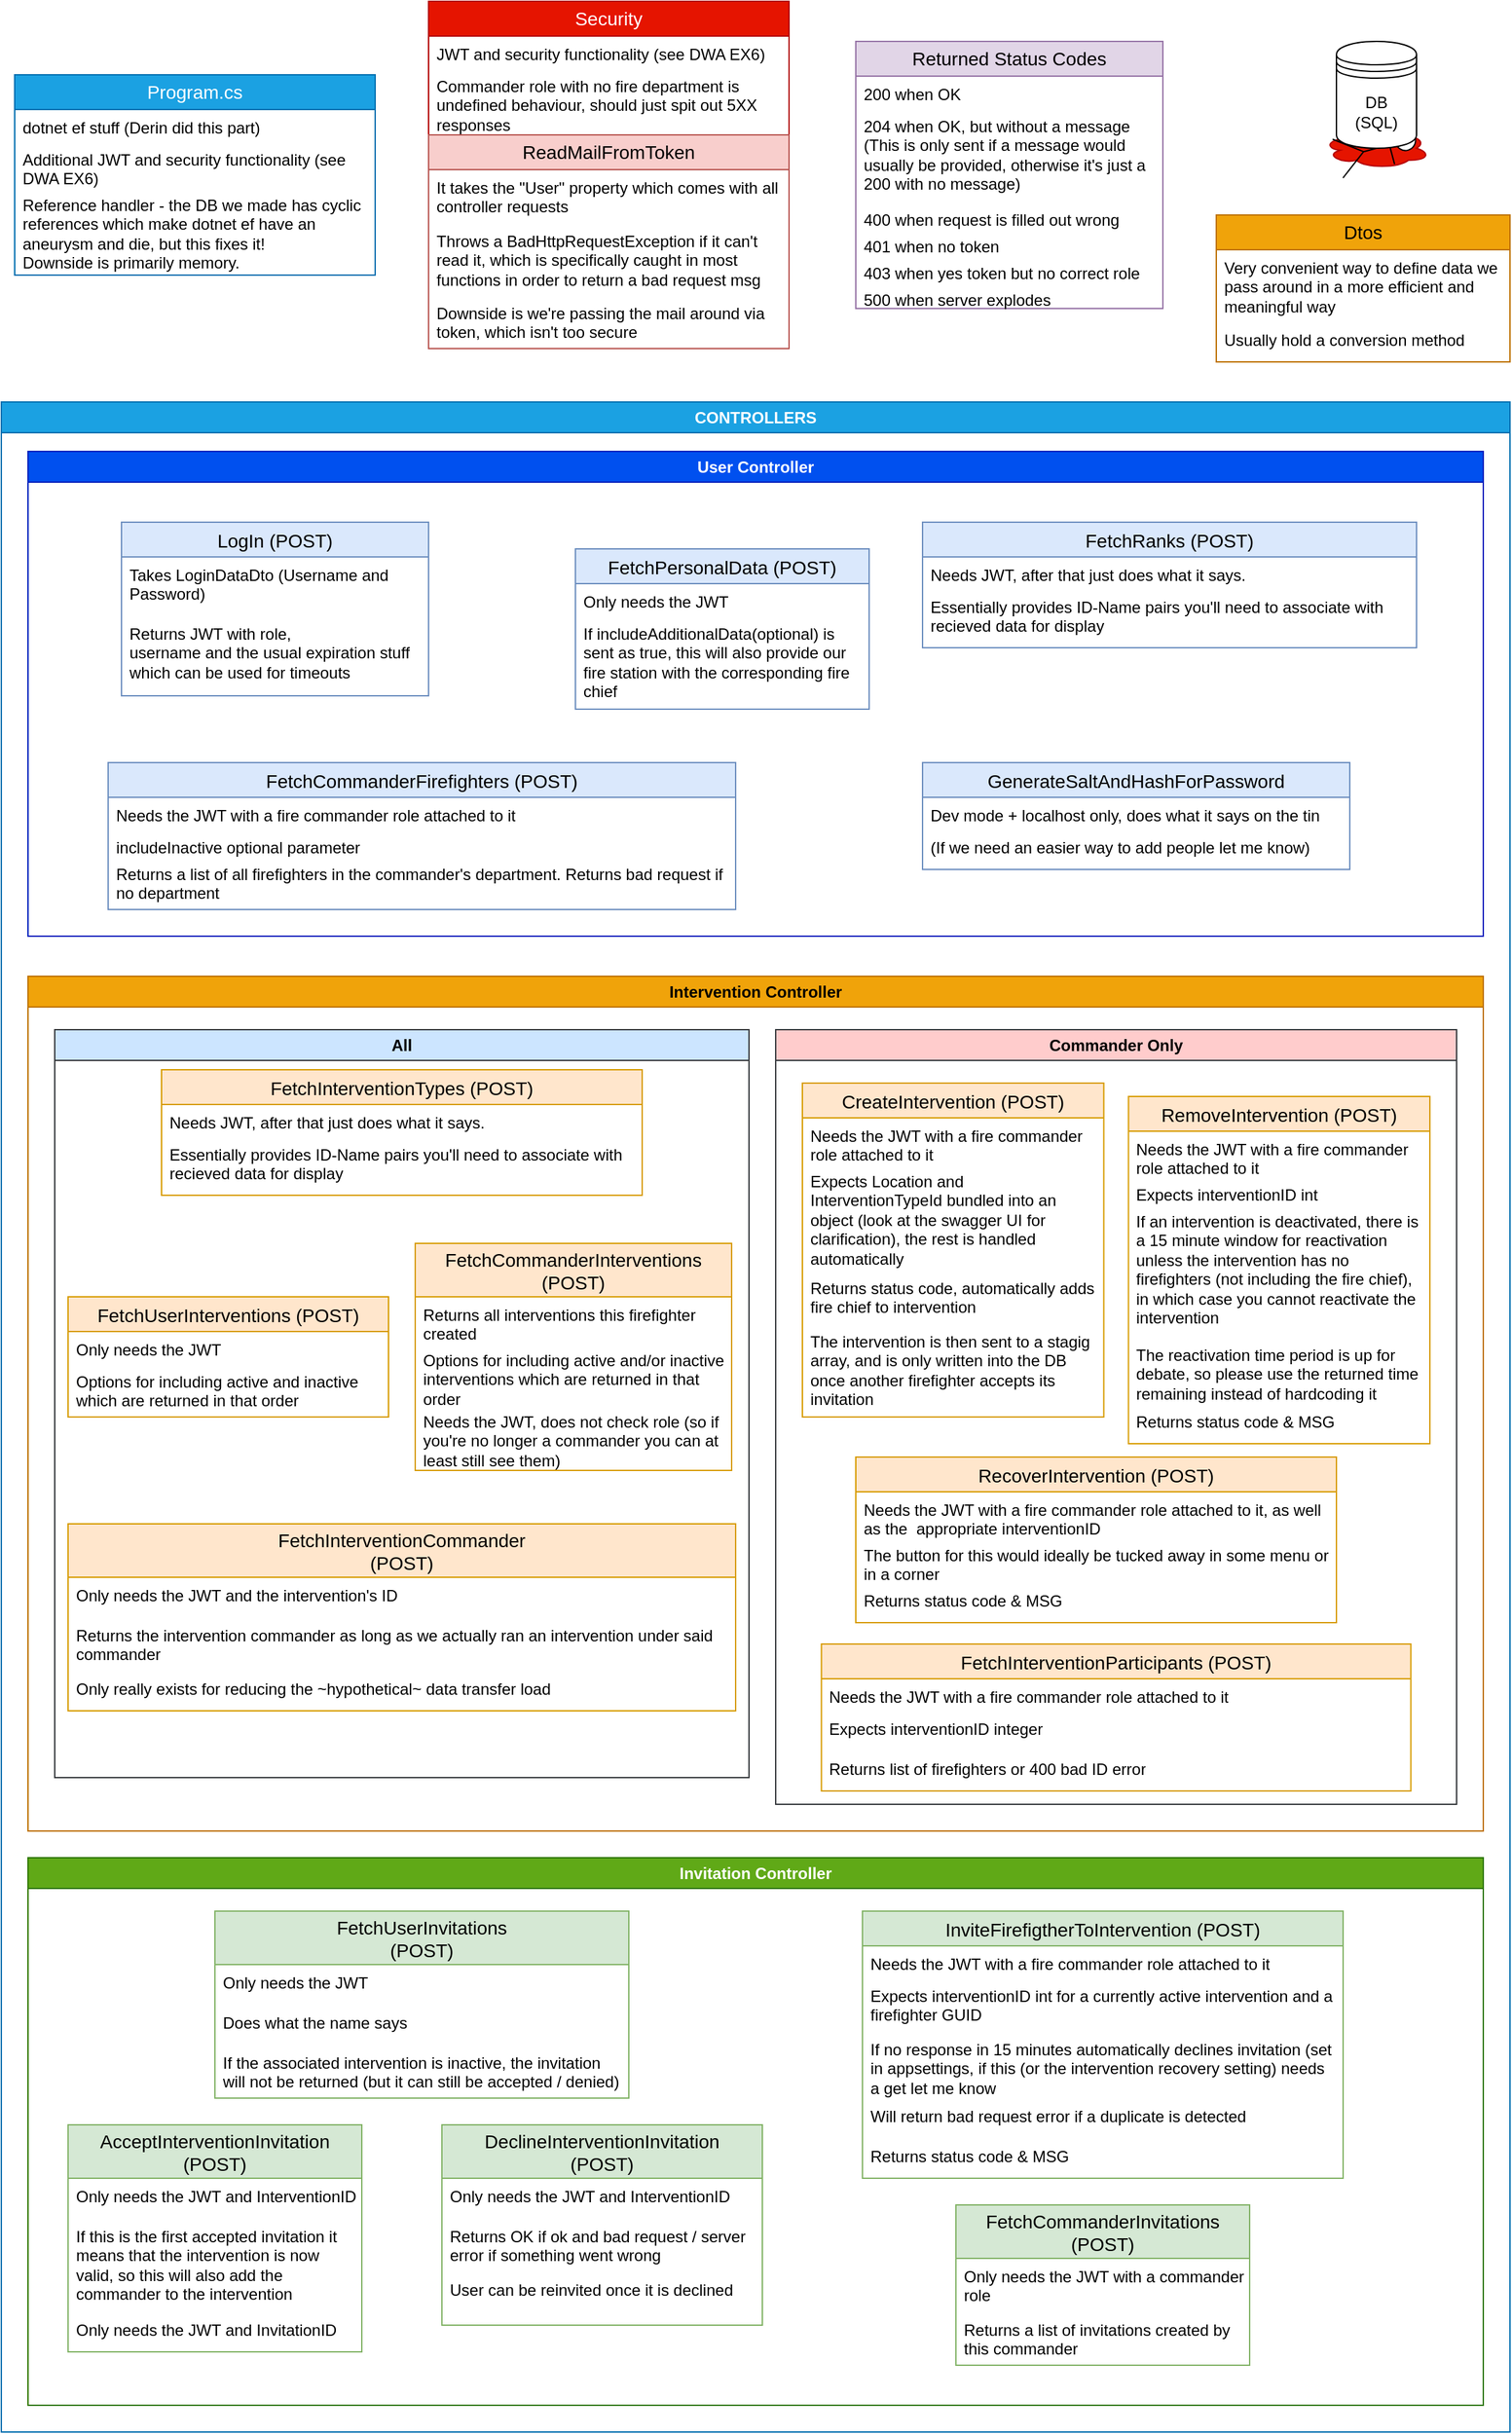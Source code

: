 <mxfile compressed="false" version="20.8.16" type="device">
  <diagram name="Page-1" id="-M5JCUoV6t4QpaWMbMyS">
    <mxGraphModel dx="1418" dy="828" grid="1" gridSize="10" guides="1" tooltips="1" connect="1" arrows="1" fold="1" page="1" pageScale="1" pageWidth="1169" pageHeight="827" math="0" shadow="0">
      <root>
        <mxCell id="0" />
        <mxCell id="1" parent="0" />
        <mxCell id="ZA_Wk4F1g_JO69uGTBbo-46" value="" style="ellipse;shape=cloud;whiteSpace=wrap;html=1;fillColor=#e51400;fontColor=#ffffff;strokeColor=#B20000;" parent="1" vertex="1">
          <mxGeometry x="1010" y="115" width="80" height="30" as="geometry" />
        </mxCell>
        <mxCell id="ZA_Wk4F1g_JO69uGTBbo-14" value="" style="shape=umlActor;verticalLabelPosition=bottom;verticalAlign=top;html=1;outlineConnect=0;rotation=75;" parent="1" vertex="1">
          <mxGeometry x="1035" y="100" width="30" height="60" as="geometry" />
        </mxCell>
        <mxCell id="ZA_Wk4F1g_JO69uGTBbo-15" value="Program.cs" style="swimlane;fontStyle=0;childLayout=stackLayout;horizontal=1;startSize=26;horizontalStack=0;resizeParent=1;resizeParentMax=0;resizeLast=0;collapsible=1;marginBottom=0;align=center;fontSize=14;whiteSpace=wrap;fillColor=#1ba1e2;strokeColor=#006EAF;fontColor=#ffffff;" parent="1" vertex="1">
          <mxGeometry x="30" y="75" width="270" height="150" as="geometry" />
        </mxCell>
        <mxCell id="ZA_Wk4F1g_JO69uGTBbo-16" value="dotnet ef stuff (Derin did this part)" style="text;strokeColor=none;fillColor=none;spacingLeft=4;spacingRight=4;overflow=hidden;rotatable=0;points=[[0,0.5],[1,0.5]];portConstraint=eastwest;fontSize=12;" parent="ZA_Wk4F1g_JO69uGTBbo-15" vertex="1">
          <mxGeometry y="26" width="270" height="24" as="geometry" />
        </mxCell>
        <mxCell id="ZA_Wk4F1g_JO69uGTBbo-17" value="Additional JWT and security functionality (see DWA EX6)" style="text;strokeColor=none;fillColor=none;spacingLeft=4;spacingRight=4;overflow=hidden;rotatable=0;points=[[0,0.5],[1,0.5]];portConstraint=eastwest;fontSize=12;whiteSpace=wrap;" parent="ZA_Wk4F1g_JO69uGTBbo-15" vertex="1">
          <mxGeometry y="50" width="270" height="34" as="geometry" />
        </mxCell>
        <mxCell id="ZA_Wk4F1g_JO69uGTBbo-18" value="Reference handler - the DB we made has cyclic references which make dotnet ef have an aneurysm and die, but this fixes it!&#xa;Downside is primarily memory." style="text;strokeColor=none;fillColor=none;spacingLeft=4;spacingRight=4;overflow=hidden;rotatable=0;points=[[0,0.5],[1,0.5]];portConstraint=eastwest;fontSize=12;whiteSpace=wrap;" parent="ZA_Wk4F1g_JO69uGTBbo-15" vertex="1">
          <mxGeometry y="84" width="270" height="66" as="geometry" />
        </mxCell>
        <mxCell id="ZA_Wk4F1g_JO69uGTBbo-34" value="Security" style="swimlane;fontStyle=0;childLayout=stackLayout;horizontal=1;startSize=26;horizontalStack=0;resizeParent=1;resizeParentMax=0;resizeLast=0;collapsible=1;marginBottom=0;align=center;fontSize=14;whiteSpace=wrap;fillColor=#e51400;fontColor=#ffffff;strokeColor=#B20000;" parent="1" vertex="1">
          <mxGeometry x="340" y="20" width="270" height="260" as="geometry" />
        </mxCell>
        <mxCell id="ZA_Wk4F1g_JO69uGTBbo-36" value="JWT and security functionality (see DWA EX6)" style="text;strokeColor=none;fillColor=none;spacingLeft=4;spacingRight=4;overflow=hidden;rotatable=0;points=[[0,0.5],[1,0.5]];portConstraint=eastwest;fontSize=12;whiteSpace=wrap;" parent="ZA_Wk4F1g_JO69uGTBbo-34" vertex="1">
          <mxGeometry y="26" width="270" height="24" as="geometry" />
        </mxCell>
        <mxCell id="zb_7PwyahEYCz32flhl1-1" value="Commander role with no fire department is undefined behaviour, should just spit out 5XX responses" style="text;strokeColor=none;fillColor=none;spacingLeft=4;spacingRight=4;overflow=hidden;rotatable=0;points=[[0,0.5],[1,0.5]];portConstraint=eastwest;fontSize=12;whiteSpace=wrap;" parent="ZA_Wk4F1g_JO69uGTBbo-34" vertex="1">
          <mxGeometry y="50" width="270" height="50" as="geometry" />
        </mxCell>
        <mxCell id="9k-eRBXJ3-iOaLLvR6IK-3" value="ReadMailFromToken" style="swimlane;fontStyle=0;childLayout=stackLayout;horizontal=1;startSize=26;horizontalStack=0;resizeParent=1;resizeParentMax=0;resizeLast=0;collapsible=1;marginBottom=0;align=center;fontSize=14;whiteSpace=wrap;fillColor=#f8cecc;strokeColor=#b85450;" parent="ZA_Wk4F1g_JO69uGTBbo-34" vertex="1">
          <mxGeometry y="100" width="270" height="160" as="geometry">
            <mxRectangle y="50" width="270" height="30" as="alternateBounds" />
          </mxGeometry>
        </mxCell>
        <mxCell id="ZA_Wk4F1g_JO69uGTBbo-39" value="It takes the &quot;User&quot; property which comes with all controller requests" style="text;strokeColor=none;fillColor=none;spacingLeft=4;spacingRight=4;overflow=hidden;rotatable=0;points=[[0,0.5],[1,0.5]];portConstraint=eastwest;fontSize=12;whiteSpace=wrap;" parent="9k-eRBXJ3-iOaLLvR6IK-3" vertex="1">
          <mxGeometry y="26" width="270" height="40" as="geometry" />
        </mxCell>
        <mxCell id="ZA_Wk4F1g_JO69uGTBbo-38" value="Throws a BadHttpRequestException if it can&#39;t read it, which is specifically caught in most functions in order to return a bad request msg" style="text;strokeColor=none;fillColor=none;spacingLeft=4;spacingRight=4;overflow=hidden;rotatable=0;points=[[0,0.5],[1,0.5]];portConstraint=eastwest;fontSize=12;whiteSpace=wrap;" parent="9k-eRBXJ3-iOaLLvR6IK-3" vertex="1">
          <mxGeometry y="66" width="270" height="54" as="geometry" />
        </mxCell>
        <mxCell id="9k-eRBXJ3-iOaLLvR6IK-20" value="Downside is we&#39;re passing the mail around via token, which isn&#39;t too secure" style="text;strokeColor=none;fillColor=none;spacingLeft=4;spacingRight=4;overflow=hidden;rotatable=0;points=[[0,0.5],[1,0.5]];portConstraint=eastwest;fontSize=12;whiteSpace=wrap;" parent="9k-eRBXJ3-iOaLLvR6IK-3" vertex="1">
          <mxGeometry y="120" width="270" height="40" as="geometry" />
        </mxCell>
        <mxCell id="ZA_Wk4F1g_JO69uGTBbo-40" value="Dtos" style="swimlane;fontStyle=0;childLayout=stackLayout;horizontal=1;startSize=26;horizontalStack=0;resizeParent=1;resizeParentMax=0;resizeLast=0;collapsible=1;marginBottom=0;align=center;fontSize=14;whiteSpace=wrap;fillColor=#f0a30a;fontColor=#000000;strokeColor=#BD7000;" parent="1" vertex="1">
          <mxGeometry x="930" y="180" width="220" height="110" as="geometry" />
        </mxCell>
        <mxCell id="ZA_Wk4F1g_JO69uGTBbo-41" value="Very convenient way to define data we pass around in a more efficient and meaningful way" style="text;strokeColor=none;fillColor=none;spacingLeft=4;spacingRight=4;overflow=hidden;rotatable=0;points=[[0,0.5],[1,0.5]];portConstraint=eastwest;fontSize=12;whiteSpace=wrap;" parent="ZA_Wk4F1g_JO69uGTBbo-40" vertex="1">
          <mxGeometry y="26" width="220" height="54" as="geometry" />
        </mxCell>
        <mxCell id="ZA_Wk4F1g_JO69uGTBbo-45" value="Usually hold a conversion method" style="text;strokeColor=none;fillColor=none;spacingLeft=4;spacingRight=4;overflow=hidden;rotatable=0;points=[[0,0.5],[1,0.5]];portConstraint=eastwest;fontSize=12;whiteSpace=wrap;" parent="ZA_Wk4F1g_JO69uGTBbo-40" vertex="1">
          <mxGeometry y="80" width="220" height="30" as="geometry" />
        </mxCell>
        <mxCell id="ZA_Wk4F1g_JO69uGTBbo-47" value="CONTROLLERS" style="swimlane;whiteSpace=wrap;html=1;fillColor=#1ba1e2;strokeColor=#006EAF;fontColor=#ffffff;" parent="1" vertex="1">
          <mxGeometry x="20" y="320" width="1130" height="1520" as="geometry">
            <mxRectangle x="20" y="320" width="130" height="30" as="alternateBounds" />
          </mxGeometry>
        </mxCell>
        <mxCell id="ZA_Wk4F1g_JO69uGTBbo-2" value="Intervention Controller" style="swimlane;whiteSpace=wrap;html=1;fillColor=#f0a30a;strokeColor=#BD7000;fontColor=#000000;" parent="ZA_Wk4F1g_JO69uGTBbo-47" vertex="1">
          <mxGeometry x="20" y="430" width="1090" height="640" as="geometry" />
        </mxCell>
        <mxCell id="JrafcTy_BnnWQILE3Dvr-7" value="All" style="swimlane;whiteSpace=wrap;html=1;fillColor=#cce5ff;strokeColor=#36393d;" parent="ZA_Wk4F1g_JO69uGTBbo-2" vertex="1">
          <mxGeometry x="20" y="40" width="520" height="560" as="geometry" />
        </mxCell>
        <mxCell id="9k-eRBXJ3-iOaLLvR6IK-11" value="FetchInterventionTypes (POST)" style="swimlane;fontStyle=0;childLayout=stackLayout;horizontal=1;startSize=26;horizontalStack=0;resizeParent=1;resizeParentMax=0;resizeLast=0;collapsible=1;marginBottom=0;align=center;fontSize=14;fillColor=#ffe6cc;strokeColor=#d79b00;" parent="JrafcTy_BnnWQILE3Dvr-7" vertex="1">
          <mxGeometry x="80" y="30" width="360" height="94" as="geometry">
            <mxRectangle x="270" y="213" width="240" height="30" as="alternateBounds" />
          </mxGeometry>
        </mxCell>
        <mxCell id="9k-eRBXJ3-iOaLLvR6IK-19" value="Needs JWT, after that just does what it says." style="text;strokeColor=none;fillColor=none;spacingLeft=4;spacingRight=4;overflow=hidden;rotatable=0;points=[[0,0.5],[1,0.5]];portConstraint=eastwest;fontSize=12;whiteSpace=wrap;" parent="9k-eRBXJ3-iOaLLvR6IK-11" vertex="1">
          <mxGeometry y="26" width="360" height="24" as="geometry" />
        </mxCell>
        <mxCell id="9k-eRBXJ3-iOaLLvR6IK-39" value="Essentially provides ID-Name pairs you&#39;ll need to associate with recieved data for display" style="text;strokeColor=none;fillColor=none;spacingLeft=4;spacingRight=4;overflow=hidden;rotatable=0;points=[[0,0.5],[1,0.5]];portConstraint=eastwest;fontSize=12;whiteSpace=wrap;" parent="9k-eRBXJ3-iOaLLvR6IK-11" vertex="1">
          <mxGeometry y="50" width="360" height="44" as="geometry" />
        </mxCell>
        <mxCell id="ZA_Wk4F1g_JO69uGTBbo-24" value="FetchUserInterventions (POST)" style="swimlane;fontStyle=0;childLayout=stackLayout;horizontal=1;startSize=26;horizontalStack=0;resizeParent=1;resizeParentMax=0;resizeLast=0;collapsible=1;marginBottom=0;align=center;fontSize=14;fillColor=#ffe6cc;strokeColor=#d79b00;" parent="JrafcTy_BnnWQILE3Dvr-7" vertex="1">
          <mxGeometry x="10" y="200" width="240" height="90" as="geometry">
            <mxRectangle x="10" y="46" width="240" height="30" as="alternateBounds" />
          </mxGeometry>
        </mxCell>
        <mxCell id="ZA_Wk4F1g_JO69uGTBbo-25" value="Only needs the JWT" style="text;strokeColor=none;fillColor=none;spacingLeft=4;spacingRight=4;overflow=hidden;rotatable=0;points=[[0,0.5],[1,0.5]];portConstraint=eastwest;fontSize=12;whiteSpace=wrap;" parent="ZA_Wk4F1g_JO69uGTBbo-24" vertex="1">
          <mxGeometry y="26" width="240" height="24" as="geometry" />
        </mxCell>
        <mxCell id="ZA_Wk4F1g_JO69uGTBbo-26" value="Options for including active and inactive which are returned in that order" style="text;strokeColor=none;fillColor=none;spacingLeft=4;spacingRight=4;overflow=hidden;rotatable=0;points=[[0,0.5],[1,0.5]];portConstraint=eastwest;fontSize=12;whiteSpace=wrap;" parent="ZA_Wk4F1g_JO69uGTBbo-24" vertex="1">
          <mxGeometry y="50" width="240" height="40" as="geometry" />
        </mxCell>
        <mxCell id="9k-eRBXJ3-iOaLLvR6IK-22" value="FetchCommanderInterventions&#xa;(POST)" style="swimlane;fontStyle=0;childLayout=stackLayout;horizontal=1;startSize=40;horizontalStack=0;resizeParent=1;resizeParentMax=0;resizeLast=0;collapsible=1;marginBottom=0;align=center;fontSize=14;fillColor=#ffe6cc;strokeColor=#d79b00;" parent="JrafcTy_BnnWQILE3Dvr-7" vertex="1">
          <mxGeometry x="270" y="160" width="237" height="170" as="geometry">
            <mxRectangle x="10" y="46" width="240" height="30" as="alternateBounds" />
          </mxGeometry>
        </mxCell>
        <mxCell id="9k-eRBXJ3-iOaLLvR6IK-24" value="Returns all interventions this firefighter created" style="text;strokeColor=none;fillColor=none;spacingLeft=4;spacingRight=4;overflow=hidden;rotatable=0;points=[[0,0.5],[1,0.5]];portConstraint=eastwest;fontSize=12;whiteSpace=wrap;" parent="9k-eRBXJ3-iOaLLvR6IK-22" vertex="1">
          <mxGeometry y="40" width="237" height="34" as="geometry" />
        </mxCell>
        <mxCell id="JrafcTy_BnnWQILE3Dvr-15" value="Options for including active and/or inactive interventions which are returned in that order" style="text;strokeColor=none;fillColor=none;spacingLeft=4;spacingRight=4;overflow=hidden;rotatable=0;points=[[0,0.5],[1,0.5]];portConstraint=eastwest;fontSize=12;whiteSpace=wrap;" parent="9k-eRBXJ3-iOaLLvR6IK-22" vertex="1">
          <mxGeometry y="74" width="237" height="46" as="geometry" />
        </mxCell>
        <mxCell id="9k-eRBXJ3-iOaLLvR6IK-23" value="Needs the JWT, does not check role (so if you&#39;re no longer a commander you can at least still see them)" style="text;strokeColor=none;fillColor=none;spacingLeft=4;spacingRight=4;overflow=hidden;rotatable=0;points=[[0,0.5],[1,0.5]];portConstraint=eastwest;fontSize=12;whiteSpace=wrap;" parent="9k-eRBXJ3-iOaLLvR6IK-22" vertex="1">
          <mxGeometry y="120" width="237" height="50" as="geometry" />
        </mxCell>
        <mxCell id="ZA_Wk4F1g_JO69uGTBbo-29" value="FetchInterventionCommander&#xa;(POST)" style="swimlane;fontStyle=0;childLayout=stackLayout;horizontal=1;startSize=40;horizontalStack=0;resizeParent=1;resizeParentMax=0;resizeLast=0;collapsible=1;marginBottom=0;align=center;fontSize=14;fillColor=#ffe6cc;strokeColor=#d79b00;" parent="JrafcTy_BnnWQILE3Dvr-7" vertex="1">
          <mxGeometry x="10" y="370" width="500" height="140" as="geometry">
            <mxRectangle x="260" y="36" width="260" height="50" as="alternateBounds" />
          </mxGeometry>
        </mxCell>
        <mxCell id="ZA_Wk4F1g_JO69uGTBbo-30" value="Only needs the JWT and the intervention&#39;s ID" style="text;strokeColor=none;fillColor=none;spacingLeft=4;spacingRight=4;overflow=hidden;rotatable=0;points=[[0,0.5],[1,0.5]];portConstraint=eastwest;fontSize=12;whiteSpace=wrap;" parent="ZA_Wk4F1g_JO69uGTBbo-29" vertex="1">
          <mxGeometry y="40" width="500" height="30" as="geometry" />
        </mxCell>
        <mxCell id="ZA_Wk4F1g_JO69uGTBbo-32" value="Returns the intervention commander as long as we actually ran an intervention under said commander" style="text;strokeColor=none;fillColor=none;spacingLeft=4;spacingRight=4;overflow=hidden;rotatable=0;points=[[0,0.5],[1,0.5]];portConstraint=eastwest;fontSize=12;whiteSpace=wrap;" parent="ZA_Wk4F1g_JO69uGTBbo-29" vertex="1">
          <mxGeometry y="70" width="500" height="40" as="geometry" />
        </mxCell>
        <mxCell id="ZA_Wk4F1g_JO69uGTBbo-33" value="Only really exists for reducing the ~hypothetical~ data transfer load" style="text;strokeColor=none;fillColor=none;spacingLeft=4;spacingRight=4;overflow=hidden;rotatable=0;points=[[0,0.5],[1,0.5]];portConstraint=eastwest;fontSize=12;whiteSpace=wrap;" parent="ZA_Wk4F1g_JO69uGTBbo-29" vertex="1">
          <mxGeometry y="110" width="500" height="30" as="geometry" />
        </mxCell>
        <mxCell id="JrafcTy_BnnWQILE3Dvr-8" value="Commander Only" style="swimlane;whiteSpace=wrap;html=1;fillColor=#ffcccc;strokeColor=#36393d;" parent="ZA_Wk4F1g_JO69uGTBbo-2" vertex="1">
          <mxGeometry x="560" y="40" width="510" height="580" as="geometry" />
        </mxCell>
        <mxCell id="9k-eRBXJ3-iOaLLvR6IK-46" value="RemoveIntervention (POST)" style="swimlane;fontStyle=0;childLayout=stackLayout;horizontal=1;startSize=26;horizontalStack=0;resizeParent=1;resizeParentMax=0;resizeLast=0;collapsible=1;marginBottom=0;align=center;fontSize=14;fillColor=#ffe6cc;strokeColor=#d79b00;" parent="JrafcTy_BnnWQILE3Dvr-8" vertex="1">
          <mxGeometry x="264.25" y="50" width="225.75" height="260" as="geometry" />
        </mxCell>
        <mxCell id="9k-eRBXJ3-iOaLLvR6IK-47" value="Needs the JWT with a fire commander role attached to it" style="text;strokeColor=none;fillColor=none;spacingLeft=4;spacingRight=4;overflow=hidden;rotatable=0;points=[[0,0.5],[1,0.5]];portConstraint=eastwest;fontSize=12;whiteSpace=wrap;" parent="9k-eRBXJ3-iOaLLvR6IK-46" vertex="1">
          <mxGeometry y="26" width="225.75" height="34" as="geometry" />
        </mxCell>
        <mxCell id="9k-eRBXJ3-iOaLLvR6IK-48" value="Expects interventionID int" style="text;strokeColor=none;fillColor=none;spacingLeft=4;spacingRight=4;overflow=hidden;rotatable=0;points=[[0,0.5],[1,0.5]];portConstraint=eastwest;fontSize=12;whiteSpace=wrap;" parent="9k-eRBXJ3-iOaLLvR6IK-46" vertex="1">
          <mxGeometry y="60" width="225.75" height="20" as="geometry" />
        </mxCell>
        <mxCell id="c9Pe3JNuc1rxIcQ_pIss-8" value="If an intervention is deactivated, there is a 15 minute window for reactivation unless the intervention has no firefighters (not including the fire chief), in which case you cannot reactivate the intervention" style="text;strokeColor=none;fillColor=none;spacingLeft=4;spacingRight=4;overflow=hidden;rotatable=0;points=[[0,0.5],[1,0.5]];portConstraint=eastwest;fontSize=12;whiteSpace=wrap;" parent="9k-eRBXJ3-iOaLLvR6IK-46" vertex="1">
          <mxGeometry y="80" width="225.75" height="100" as="geometry" />
        </mxCell>
        <mxCell id="JrafcTy_BnnWQILE3Dvr-16" value="The reactivation time period is up for debate, so please use the returned time remaining instead of hardcoding it" style="text;strokeColor=none;fillColor=none;spacingLeft=4;spacingRight=4;overflow=hidden;rotatable=0;points=[[0,0.5],[1,0.5]];portConstraint=eastwest;fontSize=12;whiteSpace=wrap;" parent="9k-eRBXJ3-iOaLLvR6IK-46" vertex="1">
          <mxGeometry y="180" width="225.75" height="50" as="geometry" />
        </mxCell>
        <mxCell id="9k-eRBXJ3-iOaLLvR6IK-49" value="Returns status code &amp; MSG" style="text;strokeColor=none;fillColor=none;spacingLeft=4;spacingRight=4;overflow=hidden;rotatable=0;points=[[0,0.5],[1,0.5]];portConstraint=eastwest;fontSize=12;whiteSpace=wrap;" parent="9k-eRBXJ3-iOaLLvR6IK-46" vertex="1">
          <mxGeometry y="230" width="225.75" height="30" as="geometry" />
        </mxCell>
        <mxCell id="9k-eRBXJ3-iOaLLvR6IK-7" value="CreateIntervention (POST)" style="swimlane;fontStyle=0;childLayout=stackLayout;horizontal=1;startSize=26;horizontalStack=0;resizeParent=1;resizeParentMax=0;resizeLast=0;collapsible=1;marginBottom=0;align=center;fontSize=14;fillColor=#ffe6cc;strokeColor=#d79b00;" parent="JrafcTy_BnnWQILE3Dvr-8" vertex="1">
          <mxGeometry x="20" y="40" width="225.75" height="250" as="geometry" />
        </mxCell>
        <mxCell id="9k-eRBXJ3-iOaLLvR6IK-8" value="Needs the JWT with a fire commander role attached to it" style="text;strokeColor=none;fillColor=none;spacingLeft=4;spacingRight=4;overflow=hidden;rotatable=0;points=[[0,0.5],[1,0.5]];portConstraint=eastwest;fontSize=12;whiteSpace=wrap;" parent="9k-eRBXJ3-iOaLLvR6IK-7" vertex="1">
          <mxGeometry y="26" width="225.75" height="34" as="geometry" />
        </mxCell>
        <mxCell id="9k-eRBXJ3-iOaLLvR6IK-9" value="Expects Location and InterventionTypeId bundled into an object (look at the swagger UI for clarification), the rest is handled automatically" style="text;strokeColor=none;fillColor=none;spacingLeft=4;spacingRight=4;overflow=hidden;rotatable=0;points=[[0,0.5],[1,0.5]];portConstraint=eastwest;fontSize=12;whiteSpace=wrap;" parent="9k-eRBXJ3-iOaLLvR6IK-7" vertex="1">
          <mxGeometry y="60" width="225.75" height="80" as="geometry" />
        </mxCell>
        <mxCell id="9k-eRBXJ3-iOaLLvR6IK-26" value="Returns status code, automatically adds fire chief to intervention" style="text;strokeColor=none;fillColor=none;spacingLeft=4;spacingRight=4;overflow=hidden;rotatable=0;points=[[0,0.5],[1,0.5]];portConstraint=eastwest;fontSize=12;whiteSpace=wrap;" parent="9k-eRBXJ3-iOaLLvR6IK-7" vertex="1">
          <mxGeometry y="140" width="225.75" height="40" as="geometry" />
        </mxCell>
        <mxCell id="JrafcTy_BnnWQILE3Dvr-14" value="The intervention is then sent to a stagig array, and is only written into the DB once another firefighter accepts its invitation" style="text;strokeColor=none;fillColor=none;spacingLeft=4;spacingRight=4;overflow=hidden;rotatable=0;points=[[0,0.5],[1,0.5]];portConstraint=eastwest;fontSize=12;whiteSpace=wrap;" parent="9k-eRBXJ3-iOaLLvR6IK-7" vertex="1">
          <mxGeometry y="180" width="225.75" height="70" as="geometry" />
        </mxCell>
        <mxCell id="VpXU_jCPeeglO9P4RSFn-1" value="FetchInterventionParticipants (POST)" style="swimlane;fontStyle=0;childLayout=stackLayout;horizontal=1;startSize=26;horizontalStack=0;resizeParent=1;resizeParentMax=0;resizeLast=0;collapsible=1;marginBottom=0;align=center;fontSize=14;fillColor=#ffe6cc;strokeColor=#d79b00;" parent="JrafcTy_BnnWQILE3Dvr-8" vertex="1">
          <mxGeometry x="34.25" y="460" width="441.5" height="110" as="geometry" />
        </mxCell>
        <mxCell id="VpXU_jCPeeglO9P4RSFn-2" value="Needs the JWT with a fire commander role attached to it" style="text;strokeColor=none;fillColor=none;spacingLeft=4;spacingRight=4;overflow=hidden;rotatable=0;points=[[0,0.5],[1,0.5]];portConstraint=eastwest;fontSize=12;whiteSpace=wrap;" parent="VpXU_jCPeeglO9P4RSFn-1" vertex="1">
          <mxGeometry y="26" width="441.5" height="24" as="geometry" />
        </mxCell>
        <mxCell id="VpXU_jCPeeglO9P4RSFn-3" value="Expects interventionID integer" style="text;strokeColor=none;fillColor=none;spacingLeft=4;spacingRight=4;overflow=hidden;rotatable=0;points=[[0,0.5],[1,0.5]];portConstraint=eastwest;fontSize=12;whiteSpace=wrap;" parent="VpXU_jCPeeglO9P4RSFn-1" vertex="1">
          <mxGeometry y="50" width="441.5" height="30" as="geometry" />
        </mxCell>
        <mxCell id="VpXU_jCPeeglO9P4RSFn-4" value="Returns list of firefighters or 400 bad ID error" style="text;strokeColor=none;fillColor=none;spacingLeft=4;spacingRight=4;overflow=hidden;rotatable=0;points=[[0,0.5],[1,0.5]];portConstraint=eastwest;fontSize=12;whiteSpace=wrap;" parent="VpXU_jCPeeglO9P4RSFn-1" vertex="1">
          <mxGeometry y="80" width="441.5" height="30" as="geometry" />
        </mxCell>
        <mxCell id="57EXm1KyYKY2CuPnzqrw-1" value="RecoverIntervention (POST)" style="swimlane;fontStyle=0;childLayout=stackLayout;horizontal=1;startSize=26;horizontalStack=0;resizeParent=1;resizeParentMax=0;resizeLast=0;collapsible=1;marginBottom=0;align=center;fontSize=14;fillColor=#ffe6cc;strokeColor=#d79b00;" parent="JrafcTy_BnnWQILE3Dvr-8" vertex="1">
          <mxGeometry x="60" y="320" width="360" height="124" as="geometry" />
        </mxCell>
        <mxCell id="57EXm1KyYKY2CuPnzqrw-2" value="Needs the JWT with a fire commander role attached to it, as well as the  appropriate interventionID" style="text;strokeColor=none;fillColor=none;spacingLeft=4;spacingRight=4;overflow=hidden;rotatable=0;points=[[0,0.5],[1,0.5]];portConstraint=eastwest;fontSize=12;whiteSpace=wrap;" parent="57EXm1KyYKY2CuPnzqrw-1" vertex="1">
          <mxGeometry y="26" width="360" height="34" as="geometry" />
        </mxCell>
        <mxCell id="ym7WGi3YbwKUyxd90jPi-1" value="The button for this would ideally be tucked away in some menu or in a corner" style="text;strokeColor=none;fillColor=none;spacingLeft=4;spacingRight=4;overflow=hidden;rotatable=0;points=[[0,0.5],[1,0.5]];portConstraint=eastwest;fontSize=12;whiteSpace=wrap;" parent="57EXm1KyYKY2CuPnzqrw-1" vertex="1">
          <mxGeometry y="60" width="360" height="34" as="geometry" />
        </mxCell>
        <mxCell id="57EXm1KyYKY2CuPnzqrw-6" value="Returns status code &amp; MSG" style="text;strokeColor=none;fillColor=none;spacingLeft=4;spacingRight=4;overflow=hidden;rotatable=0;points=[[0,0.5],[1,0.5]];portConstraint=eastwest;fontSize=12;whiteSpace=wrap;" parent="57EXm1KyYKY2CuPnzqrw-1" vertex="1">
          <mxGeometry y="94" width="360" height="30" as="geometry" />
        </mxCell>
        <mxCell id="ZA_Wk4F1g_JO69uGTBbo-3" value="User Controller" style="swimlane;whiteSpace=wrap;html=1;fillColor=#0050ef;strokeColor=#001DBC;fontColor=#ffffff;" parent="ZA_Wk4F1g_JO69uGTBbo-47" vertex="1">
          <mxGeometry x="20" y="37" width="1090" height="363" as="geometry">
            <mxRectangle x="20" y="37" width="130" height="30" as="alternateBounds" />
          </mxGeometry>
        </mxCell>
        <mxCell id="ZA_Wk4F1g_JO69uGTBbo-6" value="LogIn (POST)" style="swimlane;fontStyle=0;childLayout=stackLayout;horizontal=1;startSize=26;horizontalStack=0;resizeParent=1;resizeParentMax=0;resizeLast=0;collapsible=1;marginBottom=0;align=center;fontSize=14;fillColor=#dae8fc;strokeColor=#6c8ebf;" parent="ZA_Wk4F1g_JO69uGTBbo-3" vertex="1">
          <mxGeometry x="70" y="53" width="230" height="130" as="geometry" />
        </mxCell>
        <mxCell id="ZA_Wk4F1g_JO69uGTBbo-7" value="Takes LoginDataDto (Username and Password)" style="text;strokeColor=none;fillColor=none;spacingLeft=4;spacingRight=4;overflow=hidden;rotatable=0;points=[[0,0.5],[1,0.5]];portConstraint=eastwest;fontSize=12;whiteSpace=wrap;" parent="ZA_Wk4F1g_JO69uGTBbo-6" vertex="1">
          <mxGeometry y="26" width="230" height="44" as="geometry" />
        </mxCell>
        <mxCell id="ZA_Wk4F1g_JO69uGTBbo-10" value="Returns JWT with role,&#xa;username and the usual expiration stuff which can be used for timeouts" style="text;strokeColor=none;fillColor=none;spacingLeft=4;spacingRight=4;overflow=hidden;rotatable=0;points=[[0,0.5],[1,0.5]];portConstraint=eastwest;fontSize=12;whiteSpace=wrap;" parent="ZA_Wk4F1g_JO69uGTBbo-6" vertex="1">
          <mxGeometry y="70" width="230" height="60" as="geometry" />
        </mxCell>
        <mxCell id="ZA_Wk4F1g_JO69uGTBbo-11" value="FetchPersonalData (POST)" style="swimlane;fontStyle=0;childLayout=stackLayout;horizontal=1;startSize=26;horizontalStack=0;resizeParent=1;resizeParentMax=0;resizeLast=0;collapsible=1;marginBottom=0;align=center;fontSize=14;fillColor=#dae8fc;strokeColor=#6c8ebf;" parent="ZA_Wk4F1g_JO69uGTBbo-3" vertex="1">
          <mxGeometry x="410" y="73" width="220" height="120" as="geometry" />
        </mxCell>
        <mxCell id="ZA_Wk4F1g_JO69uGTBbo-12" value="Only needs the JWT" style="text;strokeColor=none;fillColor=none;spacingLeft=4;spacingRight=4;overflow=hidden;rotatable=0;points=[[0,0.5],[1,0.5]];portConstraint=eastwest;fontSize=12;whiteSpace=wrap;" parent="ZA_Wk4F1g_JO69uGTBbo-11" vertex="1">
          <mxGeometry y="26" width="220" height="24" as="geometry" />
        </mxCell>
        <mxCell id="ZA_Wk4F1g_JO69uGTBbo-22" value="If includeAdditionalData(optional) is sent as true, this will also provide our fire station with the corresponding fire chief" style="text;strokeColor=none;fillColor=none;spacingLeft=4;spacingRight=4;overflow=hidden;rotatable=0;points=[[0,0.5],[1,0.5]];portConstraint=eastwest;fontSize=12;whiteSpace=wrap;" parent="ZA_Wk4F1g_JO69uGTBbo-11" vertex="1">
          <mxGeometry y="50" width="220" height="70" as="geometry" />
        </mxCell>
        <mxCell id="ZA_Wk4F1g_JO69uGTBbo-19" value="GenerateSaltAndHashForPassword" style="swimlane;fontStyle=0;childLayout=stackLayout;horizontal=1;startSize=26;horizontalStack=0;resizeParent=1;resizeParentMax=0;resizeLast=0;collapsible=1;marginBottom=0;align=center;fontSize=14;fillColor=#dae8fc;strokeColor=#6c8ebf;" parent="ZA_Wk4F1g_JO69uGTBbo-3" vertex="1">
          <mxGeometry x="670" y="233" width="320" height="80" as="geometry" />
        </mxCell>
        <mxCell id="ZA_Wk4F1g_JO69uGTBbo-20" value="Dev mode + localhost only, does what it says on the tin" style="text;strokeColor=none;fillColor=none;spacingLeft=4;spacingRight=4;overflow=hidden;rotatable=0;points=[[0,0.5],[1,0.5]];portConstraint=eastwest;fontSize=12;whiteSpace=wrap;" parent="ZA_Wk4F1g_JO69uGTBbo-19" vertex="1">
          <mxGeometry y="26" width="320" height="24" as="geometry" />
        </mxCell>
        <mxCell id="ZA_Wk4F1g_JO69uGTBbo-23" value="(If we need an easier way to add people let me know)" style="text;strokeColor=none;fillColor=none;spacingLeft=4;spacingRight=4;overflow=hidden;rotatable=0;points=[[0,0.5],[1,0.5]];portConstraint=eastwest;fontSize=12;whiteSpace=wrap;" parent="ZA_Wk4F1g_JO69uGTBbo-19" vertex="1">
          <mxGeometry y="50" width="320" height="30" as="geometry" />
        </mxCell>
        <mxCell id="9k-eRBXJ3-iOaLLvR6IK-15" value="FetchRanks (POST)" style="swimlane;fontStyle=0;childLayout=stackLayout;horizontal=1;startSize=26;horizontalStack=0;resizeParent=1;resizeParentMax=0;resizeLast=0;collapsible=1;marginBottom=0;align=center;fontSize=14;fillColor=#dae8fc;strokeColor=#6c8ebf;" parent="ZA_Wk4F1g_JO69uGTBbo-3" vertex="1">
          <mxGeometry x="670" y="53" width="370" height="94" as="geometry">
            <mxRectangle x="350" y="236" width="170" height="30" as="alternateBounds" />
          </mxGeometry>
        </mxCell>
        <mxCell id="9k-eRBXJ3-iOaLLvR6IK-18" value="Needs JWT, after that just does what it says." style="text;strokeColor=none;fillColor=none;spacingLeft=4;spacingRight=4;overflow=hidden;rotatable=0;points=[[0,0.5],[1,0.5]];portConstraint=eastwest;fontSize=12;whiteSpace=wrap;" parent="9k-eRBXJ3-iOaLLvR6IK-15" vertex="1">
          <mxGeometry y="26" width="370" height="24" as="geometry" />
        </mxCell>
        <mxCell id="9k-eRBXJ3-iOaLLvR6IK-40" value="Essentially provides ID-Name pairs you&#39;ll need to associate with recieved data for display" style="text;strokeColor=none;fillColor=none;spacingLeft=4;spacingRight=4;overflow=hidden;rotatable=0;points=[[0,0.5],[1,0.5]];portConstraint=eastwest;fontSize=12;whiteSpace=wrap;" parent="9k-eRBXJ3-iOaLLvR6IK-15" vertex="1">
          <mxGeometry y="50" width="370" height="44" as="geometry" />
        </mxCell>
        <mxCell id="9k-eRBXJ3-iOaLLvR6IK-33" value="FetchCommanderFirefighters (POST)" style="swimlane;fontStyle=0;childLayout=stackLayout;horizontal=1;startSize=26;horizontalStack=0;resizeParent=1;resizeParentMax=0;resizeLast=0;collapsible=1;marginBottom=0;align=center;fontSize=14;fillColor=#dae8fc;strokeColor=#6c8ebf;" parent="ZA_Wk4F1g_JO69uGTBbo-3" vertex="1">
          <mxGeometry x="60" y="233" width="470" height="110" as="geometry" />
        </mxCell>
        <mxCell id="9k-eRBXJ3-iOaLLvR6IK-34" value="Needs the JWT with a fire commander role attached to it" style="text;strokeColor=none;fillColor=none;spacingLeft=4;spacingRight=4;overflow=hidden;rotatable=0;points=[[0,0.5],[1,0.5]];portConstraint=eastwest;fontSize=12;whiteSpace=wrap;" parent="9k-eRBXJ3-iOaLLvR6IK-33" vertex="1">
          <mxGeometry y="26" width="470" height="24" as="geometry" />
        </mxCell>
        <mxCell id="9k-eRBXJ3-iOaLLvR6IK-38" value="includeInactive optional parameter" style="text;strokeColor=none;fillColor=none;spacingLeft=4;spacingRight=4;overflow=hidden;rotatable=0;points=[[0,0.5],[1,0.5]];portConstraint=eastwest;fontSize=12;whiteSpace=wrap;" parent="9k-eRBXJ3-iOaLLvR6IK-33" vertex="1">
          <mxGeometry y="50" width="470" height="20" as="geometry" />
        </mxCell>
        <mxCell id="9k-eRBXJ3-iOaLLvR6IK-37" value="Returns a list of all firefighters in the commander&#39;s department. Returns bad request if no department " style="text;strokeColor=none;fillColor=none;spacingLeft=4;spacingRight=4;overflow=hidden;rotatable=0;points=[[0,0.5],[1,0.5]];portConstraint=eastwest;fontSize=12;whiteSpace=wrap;" parent="9k-eRBXJ3-iOaLLvR6IK-33" vertex="1">
          <mxGeometry y="70" width="470" height="40" as="geometry" />
        </mxCell>
        <mxCell id="WlSjz55uQlmIagT3Ye4h-1" value="Invitation Controller" style="swimlane;whiteSpace=wrap;html=1;fillColor=#60a917;fontColor=#ffffff;strokeColor=#2D7600;" parent="ZA_Wk4F1g_JO69uGTBbo-47" vertex="1">
          <mxGeometry x="20" y="1090" width="1090" height="410" as="geometry" />
        </mxCell>
        <mxCell id="c9Pe3JNuc1rxIcQ_pIss-1" value="FetchUserInvitations&#xa;(POST)" style="swimlane;fontStyle=0;childLayout=stackLayout;horizontal=1;startSize=40;horizontalStack=0;resizeParent=1;resizeParentMax=0;resizeLast=0;collapsible=1;marginBottom=0;align=center;fontSize=14;fillColor=#d5e8d4;strokeColor=#82b366;" parent="WlSjz55uQlmIagT3Ye4h-1" vertex="1">
          <mxGeometry x="140" y="40" width="310" height="140" as="geometry">
            <mxRectangle x="260" y="36" width="260" height="50" as="alternateBounds" />
          </mxGeometry>
        </mxCell>
        <mxCell id="c9Pe3JNuc1rxIcQ_pIss-2" value="Only needs the JWT" style="text;strokeColor=none;fillColor=none;spacingLeft=4;spacingRight=4;overflow=hidden;rotatable=0;points=[[0,0.5],[1,0.5]];portConstraint=eastwest;fontSize=12;whiteSpace=wrap;" parent="c9Pe3JNuc1rxIcQ_pIss-1" vertex="1">
          <mxGeometry y="40" width="310" height="30" as="geometry" />
        </mxCell>
        <mxCell id="c9Pe3JNuc1rxIcQ_pIss-7" value="Does what the name says" style="text;strokeColor=none;fillColor=none;spacingLeft=4;spacingRight=4;overflow=hidden;rotatable=0;points=[[0,0.5],[1,0.5]];portConstraint=eastwest;fontSize=12;whiteSpace=wrap;" parent="c9Pe3JNuc1rxIcQ_pIss-1" vertex="1">
          <mxGeometry y="70" width="310" height="30" as="geometry" />
        </mxCell>
        <mxCell id="zb_7PwyahEYCz32flhl1-2" value="If the associated intervention is inactive, the invitation will not be returned (but it can still be accepted / denied)" style="text;strokeColor=none;fillColor=none;spacingLeft=4;spacingRight=4;overflow=hidden;rotatable=0;points=[[0,0.5],[1,0.5]];portConstraint=eastwest;fontSize=12;whiteSpace=wrap;" parent="c9Pe3JNuc1rxIcQ_pIss-1" vertex="1">
          <mxGeometry y="100" width="310" height="40" as="geometry" />
        </mxCell>
        <mxCell id="JrafcTy_BnnWQILE3Dvr-9" value="DeclineInterventionInvitation&#xa;(POST)" style="swimlane;fontStyle=0;childLayout=stackLayout;horizontal=1;startSize=40;horizontalStack=0;resizeParent=1;resizeParentMax=0;resizeLast=0;collapsible=1;marginBottom=0;align=center;fontSize=14;fillColor=#d5e8d4;strokeColor=#82b366;" parent="WlSjz55uQlmIagT3Ye4h-1" vertex="1">
          <mxGeometry x="310" y="200" width="240" height="150" as="geometry">
            <mxRectangle x="260" y="36" width="260" height="50" as="alternateBounds" />
          </mxGeometry>
        </mxCell>
        <mxCell id="JrafcTy_BnnWQILE3Dvr-10" value="Only needs the JWT and InterventionID" style="text;strokeColor=none;fillColor=none;spacingLeft=4;spacingRight=4;overflow=hidden;rotatable=0;points=[[0,0.5],[1,0.5]];portConstraint=eastwest;fontSize=12;whiteSpace=wrap;" parent="JrafcTy_BnnWQILE3Dvr-9" vertex="1">
          <mxGeometry y="40" width="240" height="30" as="geometry" />
        </mxCell>
        <mxCell id="JrafcTy_BnnWQILE3Dvr-11" value="Returns OK if ok and bad request / server error if something went wrong" style="text;strokeColor=none;fillColor=none;spacingLeft=4;spacingRight=4;overflow=hidden;rotatable=0;points=[[0,0.5],[1,0.5]];portConstraint=eastwest;fontSize=12;whiteSpace=wrap;" parent="JrafcTy_BnnWQILE3Dvr-9" vertex="1">
          <mxGeometry y="70" width="240" height="40" as="geometry" />
        </mxCell>
        <mxCell id="JrafcTy_BnnWQILE3Dvr-13" value="User can be reinvited once it is declined" style="text;strokeColor=none;fillColor=none;spacingLeft=4;spacingRight=4;overflow=hidden;rotatable=0;points=[[0,0.5],[1,0.5]];portConstraint=eastwest;fontSize=12;whiteSpace=wrap;" parent="JrafcTy_BnnWQILE3Dvr-9" vertex="1">
          <mxGeometry y="110" width="240" height="40" as="geometry" />
        </mxCell>
        <mxCell id="c9Pe3JNuc1rxIcQ_pIss-16" value="AcceptInterventionInvitation&#xa;(POST)" style="swimlane;fontStyle=0;childLayout=stackLayout;horizontal=1;startSize=40;horizontalStack=0;resizeParent=1;resizeParentMax=0;resizeLast=0;collapsible=1;marginBottom=0;align=center;fontSize=14;fillColor=#d5e8d4;strokeColor=#82b366;" parent="WlSjz55uQlmIagT3Ye4h-1" vertex="1">
          <mxGeometry x="30" y="200" width="220" height="170" as="geometry">
            <mxRectangle x="260" y="36" width="260" height="50" as="alternateBounds" />
          </mxGeometry>
        </mxCell>
        <mxCell id="c9Pe3JNuc1rxIcQ_pIss-17" value="Only needs the JWT and InterventionID" style="text;strokeColor=none;fillColor=none;spacingLeft=4;spacingRight=4;overflow=hidden;rotatable=0;points=[[0,0.5],[1,0.5]];portConstraint=eastwest;fontSize=12;whiteSpace=wrap;" parent="c9Pe3JNuc1rxIcQ_pIss-16" vertex="1">
          <mxGeometry y="40" width="220" height="30" as="geometry" />
        </mxCell>
        <mxCell id="c9Pe3JNuc1rxIcQ_pIss-18" value="If this is the first accepted invitation it means that the intervention is now valid, so this will also add the commander to the intervention" style="text;strokeColor=none;fillColor=none;spacingLeft=4;spacingRight=4;overflow=hidden;rotatable=0;points=[[0,0.5],[1,0.5]];portConstraint=eastwest;fontSize=12;whiteSpace=wrap;" parent="c9Pe3JNuc1rxIcQ_pIss-16" vertex="1">
          <mxGeometry y="70" width="220" height="70" as="geometry" />
        </mxCell>
        <mxCell id="iKKcjplxKpQX1ww9qm-A-1" value="Only needs the JWT and InvitationID" style="text;strokeColor=none;fillColor=none;spacingLeft=4;spacingRight=4;overflow=hidden;rotatable=0;points=[[0,0.5],[1,0.5]];portConstraint=eastwest;fontSize=12;whiteSpace=wrap;" parent="c9Pe3JNuc1rxIcQ_pIss-16" vertex="1">
          <mxGeometry y="140" width="220" height="30" as="geometry" />
        </mxCell>
        <mxCell id="c9Pe3JNuc1rxIcQ_pIss-9" value="InviteFirefigtherToIntervention (POST)" style="swimlane;fontStyle=0;childLayout=stackLayout;horizontal=1;startSize=26;horizontalStack=0;resizeParent=1;resizeParentMax=0;resizeLast=0;collapsible=1;marginBottom=0;align=center;fontSize=14;fillColor=#d5e8d4;strokeColor=#82b366;" parent="WlSjz55uQlmIagT3Ye4h-1" vertex="1">
          <mxGeometry x="625" y="40" width="360" height="200" as="geometry" />
        </mxCell>
        <mxCell id="c9Pe3JNuc1rxIcQ_pIss-10" value="Needs the JWT with a fire commander role attached to it" style="text;strokeColor=none;fillColor=none;spacingLeft=4;spacingRight=4;overflow=hidden;rotatable=0;points=[[0,0.5],[1,0.5]];portConstraint=eastwest;fontSize=12;whiteSpace=wrap;" parent="c9Pe3JNuc1rxIcQ_pIss-9" vertex="1">
          <mxGeometry y="26" width="360" height="24" as="geometry" />
        </mxCell>
        <mxCell id="c9Pe3JNuc1rxIcQ_pIss-11" value="Expects interventionID int for a currently active intervention and a firefighter GUID" style="text;strokeColor=none;fillColor=none;spacingLeft=4;spacingRight=4;overflow=hidden;rotatable=0;points=[[0,0.5],[1,0.5]];portConstraint=eastwest;fontSize=12;whiteSpace=wrap;" parent="c9Pe3JNuc1rxIcQ_pIss-9" vertex="1">
          <mxGeometry y="50" width="360" height="40" as="geometry" />
        </mxCell>
        <mxCell id="c9Pe3JNuc1rxIcQ_pIss-21" value="If no response in 15 minutes automatically declines invitation (set in appsettings, if this (or the intervention recovery setting) needs a get let me know" style="text;strokeColor=none;fillColor=none;spacingLeft=4;spacingRight=4;overflow=hidden;rotatable=0;points=[[0,0.5],[1,0.5]];portConstraint=eastwest;fontSize=12;whiteSpace=wrap;" parent="c9Pe3JNuc1rxIcQ_pIss-9" vertex="1">
          <mxGeometry y="90" width="360" height="50" as="geometry" />
        </mxCell>
        <mxCell id="c9Pe3JNuc1rxIcQ_pIss-12" value="Will return bad request error if a duplicate is detected" style="text;strokeColor=none;fillColor=none;spacingLeft=4;spacingRight=4;overflow=hidden;rotatable=0;points=[[0,0.5],[1,0.5]];portConstraint=eastwest;fontSize=12;whiteSpace=wrap;" parent="c9Pe3JNuc1rxIcQ_pIss-9" vertex="1">
          <mxGeometry y="140" width="360" height="30" as="geometry" />
        </mxCell>
        <mxCell id="c9Pe3JNuc1rxIcQ_pIss-13" value="Returns status code &amp; MSG" style="text;strokeColor=none;fillColor=none;spacingLeft=4;spacingRight=4;overflow=hidden;rotatable=0;points=[[0,0.5],[1,0.5]];portConstraint=eastwest;fontSize=12;whiteSpace=wrap;" parent="c9Pe3JNuc1rxIcQ_pIss-9" vertex="1">
          <mxGeometry y="170" width="360" height="30" as="geometry" />
        </mxCell>
        <mxCell id="H5y3Hing5D8os1nZShhm-1" value="FetchCommanderInvitations&#xa;(POST)" style="swimlane;fontStyle=0;childLayout=stackLayout;horizontal=1;startSize=40;horizontalStack=0;resizeParent=1;resizeParentMax=0;resizeLast=0;collapsible=1;marginBottom=0;align=center;fontSize=14;fillColor=#d5e8d4;strokeColor=#82b366;" parent="WlSjz55uQlmIagT3Ye4h-1" vertex="1">
          <mxGeometry x="695" y="260" width="220" height="120" as="geometry">
            <mxRectangle x="260" y="36" width="260" height="50" as="alternateBounds" />
          </mxGeometry>
        </mxCell>
        <mxCell id="H5y3Hing5D8os1nZShhm-2" value="Only needs the JWT with a commander role" style="text;strokeColor=none;fillColor=none;spacingLeft=4;spacingRight=4;overflow=hidden;rotatable=0;points=[[0,0.5],[1,0.5]];portConstraint=eastwest;fontSize=12;whiteSpace=wrap;" parent="H5y3Hing5D8os1nZShhm-1" vertex="1">
          <mxGeometry y="40" width="220" height="40" as="geometry" />
        </mxCell>
        <mxCell id="H5y3Hing5D8os1nZShhm-3" value="Returns a list of invitations created by this commander" style="text;strokeColor=none;fillColor=none;spacingLeft=4;spacingRight=4;overflow=hidden;rotatable=0;points=[[0,0.5],[1,0.5]];portConstraint=eastwest;fontSize=12;whiteSpace=wrap;" parent="H5y3Hing5D8os1nZShhm-1" vertex="1">
          <mxGeometry y="80" width="220" height="40" as="geometry" />
        </mxCell>
        <mxCell id="9k-eRBXJ3-iOaLLvR6IK-27" value="Returned Status Codes" style="swimlane;fontStyle=0;childLayout=stackLayout;horizontal=1;startSize=26;horizontalStack=0;resizeParent=1;resizeParentMax=0;resizeLast=0;collapsible=1;marginBottom=0;align=center;fontSize=14;whiteSpace=wrap;fillColor=#e1d5e7;strokeColor=#9673a6;" parent="1" vertex="1">
          <mxGeometry x="660" y="50" width="230" height="200" as="geometry" />
        </mxCell>
        <mxCell id="9k-eRBXJ3-iOaLLvR6IK-28" value="200 when OK" style="text;strokeColor=none;fillColor=none;spacingLeft=4;spacingRight=4;overflow=hidden;rotatable=0;points=[[0,0.5],[1,0.5]];portConstraint=eastwest;fontSize=12;whiteSpace=wrap;" parent="9k-eRBXJ3-iOaLLvR6IK-27" vertex="1">
          <mxGeometry y="26" width="230" height="24" as="geometry" />
        </mxCell>
        <mxCell id="zb_7PwyahEYCz32flhl1-3" value="204 when OK, but without a message (This is only sent if a message would usually be provided, otherwise it&#39;s just a 200 with no message)" style="text;strokeColor=none;fillColor=none;spacingLeft=4;spacingRight=4;overflow=hidden;rotatable=0;points=[[0,0.5],[1,0.5]];portConstraint=eastwest;fontSize=12;whiteSpace=wrap;" parent="9k-eRBXJ3-iOaLLvR6IK-27" vertex="1">
          <mxGeometry y="50" width="230" height="70" as="geometry" />
        </mxCell>
        <mxCell id="9k-eRBXJ3-iOaLLvR6IK-32" value="400 when request is filled out wrong" style="text;strokeColor=none;fillColor=none;spacingLeft=4;spacingRight=4;overflow=hidden;rotatable=0;points=[[0,0.5],[1,0.5]];portConstraint=eastwest;fontSize=12;whiteSpace=wrap;" parent="9k-eRBXJ3-iOaLLvR6IK-27" vertex="1">
          <mxGeometry y="120" width="230" height="20" as="geometry" />
        </mxCell>
        <mxCell id="9k-eRBXJ3-iOaLLvR6IK-29" value="401 when no token" style="text;strokeColor=none;fillColor=none;spacingLeft=4;spacingRight=4;overflow=hidden;rotatable=0;points=[[0,0.5],[1,0.5]];portConstraint=eastwest;fontSize=12;whiteSpace=wrap;" parent="9k-eRBXJ3-iOaLLvR6IK-27" vertex="1">
          <mxGeometry y="140" width="230" height="20" as="geometry" />
        </mxCell>
        <mxCell id="9k-eRBXJ3-iOaLLvR6IK-30" value="403 when yes token but no correct role" style="text;strokeColor=none;fillColor=none;spacingLeft=4;spacingRight=4;overflow=hidden;rotatable=0;points=[[0,0.5],[1,0.5]];portConstraint=eastwest;fontSize=12;whiteSpace=wrap;" parent="9k-eRBXJ3-iOaLLvR6IK-27" vertex="1">
          <mxGeometry y="160" width="230" height="20" as="geometry" />
        </mxCell>
        <mxCell id="9k-eRBXJ3-iOaLLvR6IK-31" value="500 when server explodes" style="text;strokeColor=none;fillColor=none;spacingLeft=4;spacingRight=4;overflow=hidden;rotatable=0;points=[[0,0.5],[1,0.5]];portConstraint=eastwest;fontSize=12;whiteSpace=wrap;" parent="9k-eRBXJ3-iOaLLvR6IK-27" vertex="1">
          <mxGeometry y="180" width="230" height="20" as="geometry" />
        </mxCell>
        <mxCell id="zb_7PwyahEYCz32flhl1-139" value="DB&lt;br&gt;(SQL)" style="shape=datastore;whiteSpace=wrap;html=1;" parent="1" vertex="1">
          <mxGeometry x="1020" y="50" width="60" height="80" as="geometry" />
        </mxCell>
      </root>
    </mxGraphModel>
  </diagram>
</mxfile>
